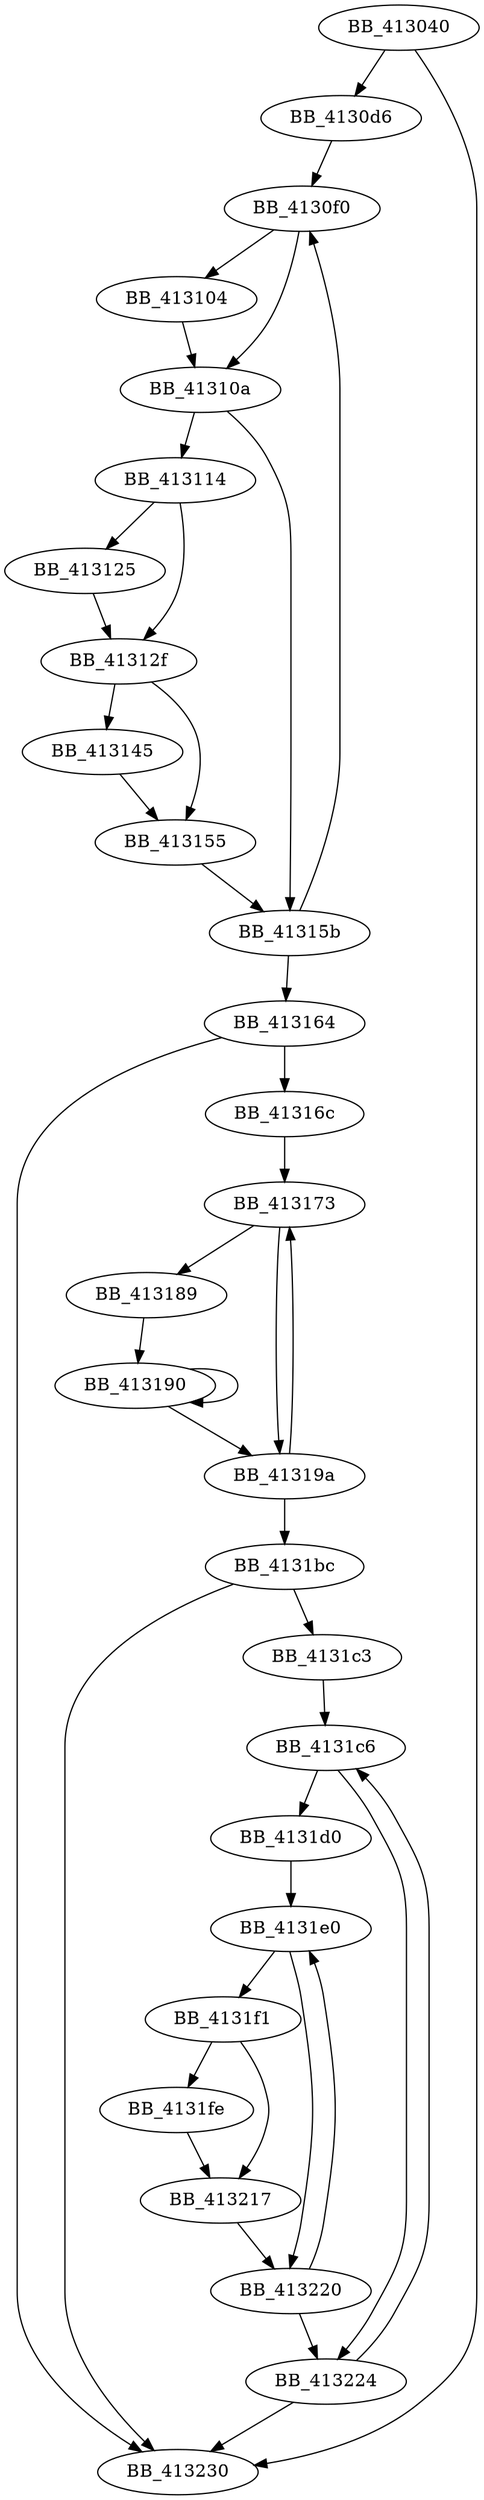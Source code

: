 DiGraph sub_413040{
BB_413040->BB_4130d6
BB_413040->BB_413230
BB_4130d6->BB_4130f0
BB_4130f0->BB_413104
BB_4130f0->BB_41310a
BB_413104->BB_41310a
BB_41310a->BB_413114
BB_41310a->BB_41315b
BB_413114->BB_413125
BB_413114->BB_41312f
BB_413125->BB_41312f
BB_41312f->BB_413145
BB_41312f->BB_413155
BB_413145->BB_413155
BB_413155->BB_41315b
BB_41315b->BB_4130f0
BB_41315b->BB_413164
BB_413164->BB_41316c
BB_413164->BB_413230
BB_41316c->BB_413173
BB_413173->BB_413189
BB_413173->BB_41319a
BB_413189->BB_413190
BB_413190->BB_413190
BB_413190->BB_41319a
BB_41319a->BB_413173
BB_41319a->BB_4131bc
BB_4131bc->BB_4131c3
BB_4131bc->BB_413230
BB_4131c3->BB_4131c6
BB_4131c6->BB_4131d0
BB_4131c6->BB_413224
BB_4131d0->BB_4131e0
BB_4131e0->BB_4131f1
BB_4131e0->BB_413220
BB_4131f1->BB_4131fe
BB_4131f1->BB_413217
BB_4131fe->BB_413217
BB_413217->BB_413220
BB_413220->BB_4131e0
BB_413220->BB_413224
BB_413224->BB_4131c6
BB_413224->BB_413230
}
